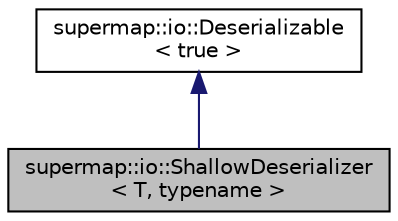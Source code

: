 digraph "supermap::io::ShallowDeserializer&lt; T, typename &gt;"
{
 // LATEX_PDF_SIZE
  edge [fontname="Helvetica",fontsize="10",labelfontname="Helvetica",labelfontsize="10"];
  node [fontname="Helvetica",fontsize="10",shape=record];
  Node1 [label="supermap::io::ShallowDeserializer\l\< T, typename \>",height=0.2,width=0.4,color="black", fillcolor="grey75", style="filled", fontcolor="black",tooltip="Template for DeserializeHelper which deserializes object shallowly."];
  Node2 -> Node1 [dir="back",color="midnightblue",fontsize="10",style="solid",fontname="Helvetica"];
  Node2 [label="supermap::io::Deserializable\l\< true \>",height=0.2,width=0.4,color="black", fillcolor="white", style="filled",URL="$structsupermap_1_1io_1_1Deserializable.html",tooltip=" "];
}
